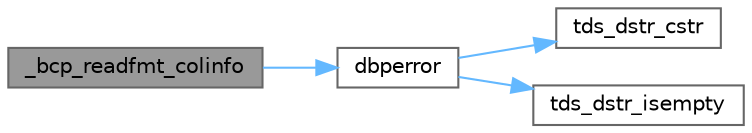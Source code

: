 digraph "_bcp_readfmt_colinfo"
{
 // LATEX_PDF_SIZE
  bgcolor="transparent";
  edge [fontname=Helvetica,fontsize=10,labelfontname=Helvetica,labelfontsize=10];
  node [fontname=Helvetica,fontsize=10,shape=box,height=0.2,width=0.4];
  rankdir="LR";
  Node1 [id="Node000001",label="_bcp_readfmt_colinfo",height=0.2,width=0.4,color="gray40", fillcolor="grey60", style="filled", fontcolor="black",tooltip=" "];
  Node1 -> Node2 [id="edge1_Node000001_Node000002",color="steelblue1",style="solid",tooltip=" "];
  Node2 [id="Node000002",label="dbperror",height=0.2,width=0.4,color="grey40", fillcolor="white", style="filled",URL="$a00581.html#ga302a4ce6559b81808e3be51615cd1b67",tooltip="Call client-installed error handler."];
  Node2 -> Node3 [id="edge2_Node000002_Node000003",color="steelblue1",style="solid",tooltip=" "];
  Node3 [id="Node000003",label="tds_dstr_cstr",height=0.2,width=0.4,color="grey40", fillcolor="white", style="filled",URL="$a00593.html#gac536f0e4d77d3cff5702719362ec1766",tooltip="Returns a C version (NUL terminated string) of dstr."];
  Node2 -> Node4 [id="edge3_Node000002_Node000004",color="steelblue1",style="solid",tooltip=" "];
  Node4 [id="Node000004",label="tds_dstr_isempty",height=0.2,width=0.4,color="grey40", fillcolor="white", style="filled",URL="$a00593.html#ga197c6af67f2e7469d06c2aa055917b1e",tooltip="test if string is empty"];
}
